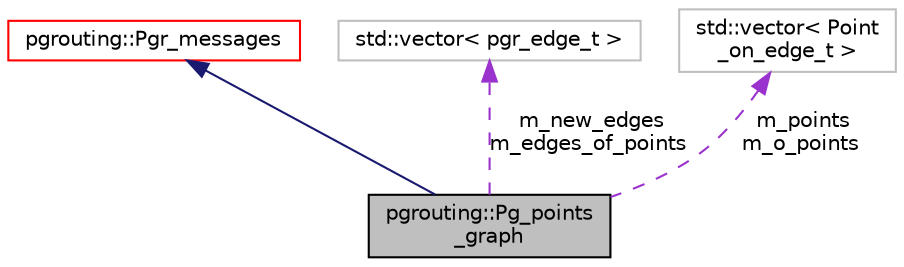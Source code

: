 digraph "pgrouting::Pg_points_graph"
{
  edge [fontname="Helvetica",fontsize="10",labelfontname="Helvetica",labelfontsize="10"];
  node [fontname="Helvetica",fontsize="10",shape=record];
  Node2 [label="pgrouting::Pg_points\l_graph",height=0.2,width=0.4,color="black", fillcolor="grey75", style="filled", fontcolor="black"];
  Node3 -> Node2 [dir="back",color="midnightblue",fontsize="10",style="solid",fontname="Helvetica"];
  Node3 [label="pgrouting::Pgr_messages",height=0.2,width=0.4,color="red", fillcolor="white", style="filled",URL="$classpgrouting_1_1Pgr__messages.html"];
  Node9 -> Node2 [dir="back",color="darkorchid3",fontsize="10",style="dashed",label=" m_new_edges\nm_edges_of_points" ,fontname="Helvetica"];
  Node9 [label="std::vector\< pgr_edge_t \>",height=0.2,width=0.4,color="grey75", fillcolor="white", style="filled"];
  Node13 -> Node2 [dir="back",color="darkorchid3",fontsize="10",style="dashed",label=" m_points\nm_o_points" ,fontname="Helvetica"];
  Node13 [label="std::vector\< Point\l_on_edge_t \>",height=0.2,width=0.4,color="grey75", fillcolor="white", style="filled"];
}
